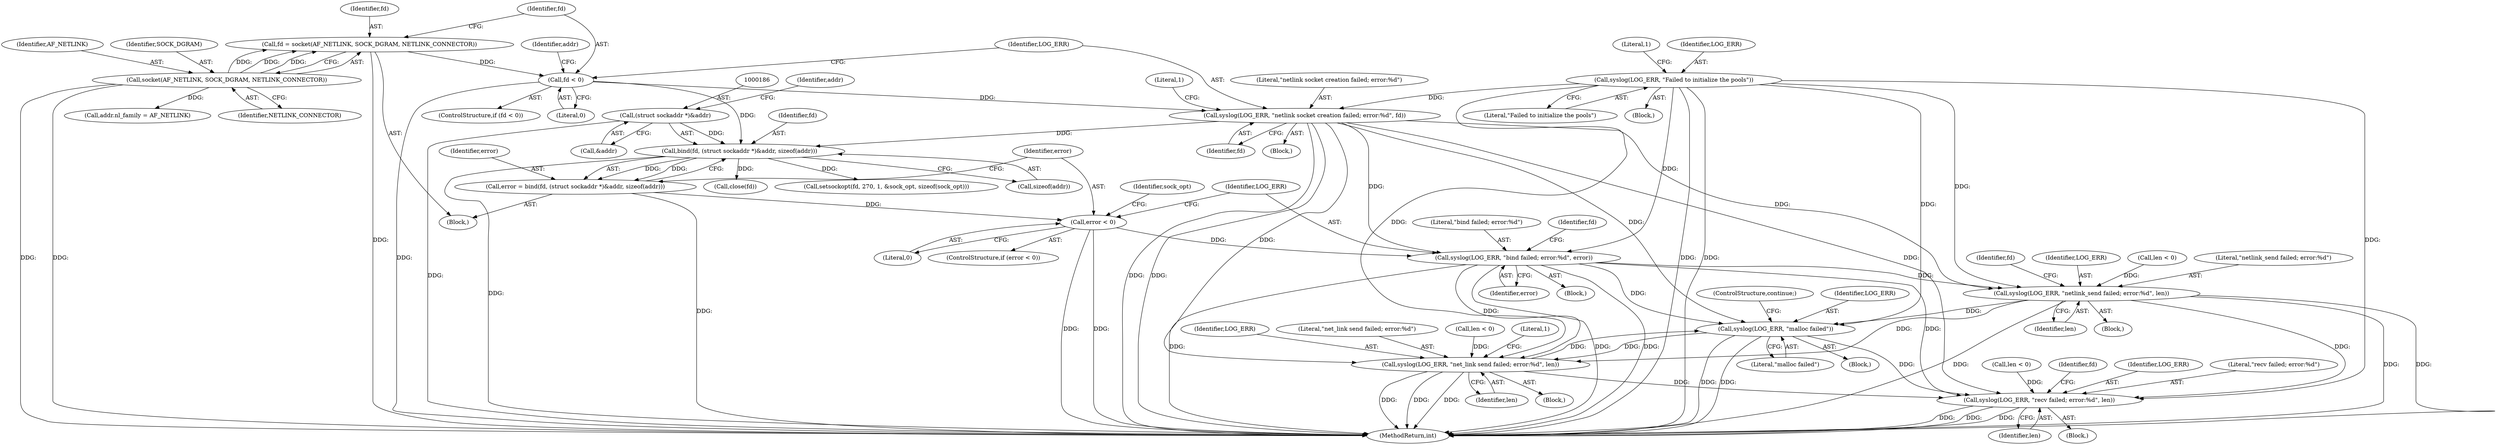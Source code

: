 digraph "0_linux_bcc2c9c3fff859e0eb019fe6fec26f9b8eba795c@API" {
"1000196" [label="(Call,syslog(LOG_ERR, \"bind failed; error:%d\", error))"];
"1000154" [label="(Call,syslog(LOG_ERR, \"netlink socket creation failed; error:%d\", fd))"];
"1000137" [label="(Call,syslog(LOG_ERR, \"Failed to initialize the pools\"))"];
"1000150" [label="(Call,fd < 0)"];
"1000143" [label="(Call,fd = socket(AF_NETLINK, SOCK_DGRAM, NETLINK_CONNECTOR))"];
"1000145" [label="(Call,socket(AF_NETLINK, SOCK_DGRAM, NETLINK_CONNECTOR))"];
"1000192" [label="(Call,error < 0)"];
"1000181" [label="(Call,error = bind(fd, (struct sockaddr *)&addr, sizeof(addr)))"];
"1000183" [label="(Call,bind(fd, (struct sockaddr *)&addr, sizeof(addr)))"];
"1000185" [label="(Call,(struct sockaddr *)&addr)"];
"1000272" [label="(Call,syslog(LOG_ERR, \"netlink_send failed; error:%d\", len))"];
"1000318" [label="(Call,syslog(LOG_ERR, \"recv failed; error:%d\", len))"];
"1000383" [label="(Call,syslog(LOG_ERR, \"malloc failed\"))"];
"1000753" [label="(Call,syslog(LOG_ERR, \"net_link send failed; error:%d\", len))"];
"1000753" [label="(Call,syslog(LOG_ERR, \"net_link send failed; error:%d\", len))"];
"1000143" [label="(Call,fd = socket(AF_NETLINK, SOCK_DGRAM, NETLINK_CONNECTOR))"];
"1000161" [label="(Call,addr.nl_family = AF_NETLINK)"];
"1000190" [label="(Identifier,addr)"];
"1000752" [label="(Block,)"];
"1000194" [label="(Literal,0)"];
"1000151" [label="(Identifier,fd)"];
"1000192" [label="(Call,error < 0)"];
"1000385" [label="(Literal,\"malloc failed\")"];
"1000156" [label="(Literal,\"netlink socket creation failed; error:%d\")"];
"1000275" [label="(Identifier,len)"];
"1000756" [label="(Identifier,len)"];
"1000137" [label="(Call,syslog(LOG_ERR, \"Failed to initialize the pools\"))"];
"1000321" [label="(Identifier,len)"];
"1000150" [label="(Call,fd < 0)"];
"1000277" [label="(Identifier,fd)"];
"1000200" [label="(Call,close(fd))"];
"1000184" [label="(Identifier,fd)"];
"1000210" [label="(Call,setsockopt(fd, 270, 1, &sock_opt, sizeof(sock_opt)))"];
"1000195" [label="(Block,)"];
"1000383" [label="(Call,syslog(LOG_ERR, \"malloc failed\"))"];
"1000760" [label="(MethodReturn,int)"];
"1000155" [label="(Identifier,LOG_ERR)"];
"1000152" [label="(Literal,0)"];
"1000314" [label="(Call,len < 0)"];
"1000386" [label="(ControlStructure,continue;)"];
"1000182" [label="(Identifier,error)"];
"1000198" [label="(Literal,\"bind failed; error:%d\")"];
"1000142" [label="(Literal,1)"];
"1000191" [label="(ControlStructure,if (error < 0))"];
"1000754" [label="(Identifier,LOG_ERR)"];
"1000755" [label="(Literal,\"net_link send failed; error:%d\")"];
"1000187" [label="(Call,&addr)"];
"1000272" [label="(Call,syslog(LOG_ERR, \"netlink_send failed; error:%d\", len))"];
"1000145" [label="(Call,socket(AF_NETLINK, SOCK_DGRAM, NETLINK_CONNECTOR))"];
"1000138" [label="(Identifier,LOG_ERR)"];
"1000157" [label="(Identifier,fd)"];
"1000183" [label="(Call,bind(fd, (struct sockaddr *)&addr, sizeof(addr)))"];
"1000197" [label="(Identifier,LOG_ERR)"];
"1000144" [label="(Identifier,fd)"];
"1000201" [label="(Identifier,fd)"];
"1000318" [label="(Call,syslog(LOG_ERR, \"recv failed; error:%d\", len))"];
"1000189" [label="(Call,sizeof(addr))"];
"1000382" [label="(Block,)"];
"1000384" [label="(Identifier,LOG_ERR)"];
"1000146" [label="(Identifier,AF_NETLINK)"];
"1000273" [label="(Identifier,LOG_ERR)"];
"1000749" [label="(Call,len < 0)"];
"1000139" [label="(Literal,\"Failed to initialize the pools\")"];
"1000323" [label="(Identifier,fd)"];
"1000206" [label="(Identifier,sock_opt)"];
"1000196" [label="(Call,syslog(LOG_ERR, \"bind failed; error:%d\", error))"];
"1000319" [label="(Identifier,LOG_ERR)"];
"1000148" [label="(Identifier,NETLINK_CONNECTOR)"];
"1000271" [label="(Block,)"];
"1000149" [label="(ControlStructure,if (fd < 0))"];
"1000153" [label="(Block,)"];
"1000163" [label="(Identifier,addr)"];
"1000109" [label="(Block,)"];
"1000268" [label="(Call,len < 0)"];
"1000154" [label="(Call,syslog(LOG_ERR, \"netlink socket creation failed; error:%d\", fd))"];
"1000317" [label="(Block,)"];
"1000160" [label="(Literal,1)"];
"1000147" [label="(Identifier,SOCK_DGRAM)"];
"1000193" [label="(Identifier,error)"];
"1000181" [label="(Call,error = bind(fd, (struct sockaddr *)&addr, sizeof(addr)))"];
"1000185" [label="(Call,(struct sockaddr *)&addr)"];
"1000199" [label="(Identifier,error)"];
"1000759" [label="(Literal,1)"];
"1000274" [label="(Literal,\"netlink_send failed; error:%d\")"];
"1000320" [label="(Literal,\"recv failed; error:%d\")"];
"1000136" [label="(Block,)"];
"1000196" -> "1000195"  [label="AST: "];
"1000196" -> "1000199"  [label="CFG: "];
"1000197" -> "1000196"  [label="AST: "];
"1000198" -> "1000196"  [label="AST: "];
"1000199" -> "1000196"  [label="AST: "];
"1000201" -> "1000196"  [label="CFG: "];
"1000196" -> "1000760"  [label="DDG: "];
"1000196" -> "1000760"  [label="DDG: "];
"1000196" -> "1000760"  [label="DDG: "];
"1000154" -> "1000196"  [label="DDG: "];
"1000137" -> "1000196"  [label="DDG: "];
"1000192" -> "1000196"  [label="DDG: "];
"1000196" -> "1000272"  [label="DDG: "];
"1000196" -> "1000318"  [label="DDG: "];
"1000196" -> "1000383"  [label="DDG: "];
"1000196" -> "1000753"  [label="DDG: "];
"1000154" -> "1000153"  [label="AST: "];
"1000154" -> "1000157"  [label="CFG: "];
"1000155" -> "1000154"  [label="AST: "];
"1000156" -> "1000154"  [label="AST: "];
"1000157" -> "1000154"  [label="AST: "];
"1000160" -> "1000154"  [label="CFG: "];
"1000154" -> "1000760"  [label="DDG: "];
"1000154" -> "1000760"  [label="DDG: "];
"1000137" -> "1000154"  [label="DDG: "];
"1000150" -> "1000154"  [label="DDG: "];
"1000154" -> "1000183"  [label="DDG: "];
"1000154" -> "1000272"  [label="DDG: "];
"1000154" -> "1000318"  [label="DDG: "];
"1000154" -> "1000383"  [label="DDG: "];
"1000154" -> "1000753"  [label="DDG: "];
"1000137" -> "1000136"  [label="AST: "];
"1000137" -> "1000139"  [label="CFG: "];
"1000138" -> "1000137"  [label="AST: "];
"1000139" -> "1000137"  [label="AST: "];
"1000142" -> "1000137"  [label="CFG: "];
"1000137" -> "1000760"  [label="DDG: "];
"1000137" -> "1000760"  [label="DDG: "];
"1000137" -> "1000272"  [label="DDG: "];
"1000137" -> "1000318"  [label="DDG: "];
"1000137" -> "1000383"  [label="DDG: "];
"1000137" -> "1000753"  [label="DDG: "];
"1000150" -> "1000149"  [label="AST: "];
"1000150" -> "1000152"  [label="CFG: "];
"1000151" -> "1000150"  [label="AST: "];
"1000152" -> "1000150"  [label="AST: "];
"1000155" -> "1000150"  [label="CFG: "];
"1000163" -> "1000150"  [label="CFG: "];
"1000150" -> "1000760"  [label="DDG: "];
"1000143" -> "1000150"  [label="DDG: "];
"1000150" -> "1000183"  [label="DDG: "];
"1000143" -> "1000109"  [label="AST: "];
"1000143" -> "1000145"  [label="CFG: "];
"1000144" -> "1000143"  [label="AST: "];
"1000145" -> "1000143"  [label="AST: "];
"1000151" -> "1000143"  [label="CFG: "];
"1000143" -> "1000760"  [label="DDG: "];
"1000145" -> "1000143"  [label="DDG: "];
"1000145" -> "1000143"  [label="DDG: "];
"1000145" -> "1000143"  [label="DDG: "];
"1000145" -> "1000148"  [label="CFG: "];
"1000146" -> "1000145"  [label="AST: "];
"1000147" -> "1000145"  [label="AST: "];
"1000148" -> "1000145"  [label="AST: "];
"1000145" -> "1000760"  [label="DDG: "];
"1000145" -> "1000760"  [label="DDG: "];
"1000145" -> "1000161"  [label="DDG: "];
"1000192" -> "1000191"  [label="AST: "];
"1000192" -> "1000194"  [label="CFG: "];
"1000193" -> "1000192"  [label="AST: "];
"1000194" -> "1000192"  [label="AST: "];
"1000197" -> "1000192"  [label="CFG: "];
"1000206" -> "1000192"  [label="CFG: "];
"1000192" -> "1000760"  [label="DDG: "];
"1000192" -> "1000760"  [label="DDG: "];
"1000181" -> "1000192"  [label="DDG: "];
"1000181" -> "1000109"  [label="AST: "];
"1000181" -> "1000183"  [label="CFG: "];
"1000182" -> "1000181"  [label="AST: "];
"1000183" -> "1000181"  [label="AST: "];
"1000193" -> "1000181"  [label="CFG: "];
"1000181" -> "1000760"  [label="DDG: "];
"1000183" -> "1000181"  [label="DDG: "];
"1000183" -> "1000181"  [label="DDG: "];
"1000183" -> "1000189"  [label="CFG: "];
"1000184" -> "1000183"  [label="AST: "];
"1000185" -> "1000183"  [label="AST: "];
"1000189" -> "1000183"  [label="AST: "];
"1000183" -> "1000760"  [label="DDG: "];
"1000185" -> "1000183"  [label="DDG: "];
"1000183" -> "1000200"  [label="DDG: "];
"1000183" -> "1000210"  [label="DDG: "];
"1000185" -> "1000187"  [label="CFG: "];
"1000186" -> "1000185"  [label="AST: "];
"1000187" -> "1000185"  [label="AST: "];
"1000190" -> "1000185"  [label="CFG: "];
"1000185" -> "1000760"  [label="DDG: "];
"1000272" -> "1000271"  [label="AST: "];
"1000272" -> "1000275"  [label="CFG: "];
"1000273" -> "1000272"  [label="AST: "];
"1000274" -> "1000272"  [label="AST: "];
"1000275" -> "1000272"  [label="AST: "];
"1000277" -> "1000272"  [label="CFG: "];
"1000272" -> "1000760"  [label="DDG: "];
"1000272" -> "1000760"  [label="DDG: "];
"1000272" -> "1000760"  [label="DDG: "];
"1000268" -> "1000272"  [label="DDG: "];
"1000272" -> "1000318"  [label="DDG: "];
"1000272" -> "1000383"  [label="DDG: "];
"1000272" -> "1000753"  [label="DDG: "];
"1000318" -> "1000317"  [label="AST: "];
"1000318" -> "1000321"  [label="CFG: "];
"1000319" -> "1000318"  [label="AST: "];
"1000320" -> "1000318"  [label="AST: "];
"1000321" -> "1000318"  [label="AST: "];
"1000323" -> "1000318"  [label="CFG: "];
"1000318" -> "1000760"  [label="DDG: "];
"1000318" -> "1000760"  [label="DDG: "];
"1000318" -> "1000760"  [label="DDG: "];
"1000753" -> "1000318"  [label="DDG: "];
"1000383" -> "1000318"  [label="DDG: "];
"1000314" -> "1000318"  [label="DDG: "];
"1000383" -> "1000382"  [label="AST: "];
"1000383" -> "1000385"  [label="CFG: "];
"1000384" -> "1000383"  [label="AST: "];
"1000385" -> "1000383"  [label="AST: "];
"1000386" -> "1000383"  [label="CFG: "];
"1000383" -> "1000760"  [label="DDG: "];
"1000383" -> "1000760"  [label="DDG: "];
"1000753" -> "1000383"  [label="DDG: "];
"1000383" -> "1000753"  [label="DDG: "];
"1000753" -> "1000752"  [label="AST: "];
"1000753" -> "1000756"  [label="CFG: "];
"1000754" -> "1000753"  [label="AST: "];
"1000755" -> "1000753"  [label="AST: "];
"1000756" -> "1000753"  [label="AST: "];
"1000759" -> "1000753"  [label="CFG: "];
"1000753" -> "1000760"  [label="DDG: "];
"1000753" -> "1000760"  [label="DDG: "];
"1000753" -> "1000760"  [label="DDG: "];
"1000749" -> "1000753"  [label="DDG: "];
}
